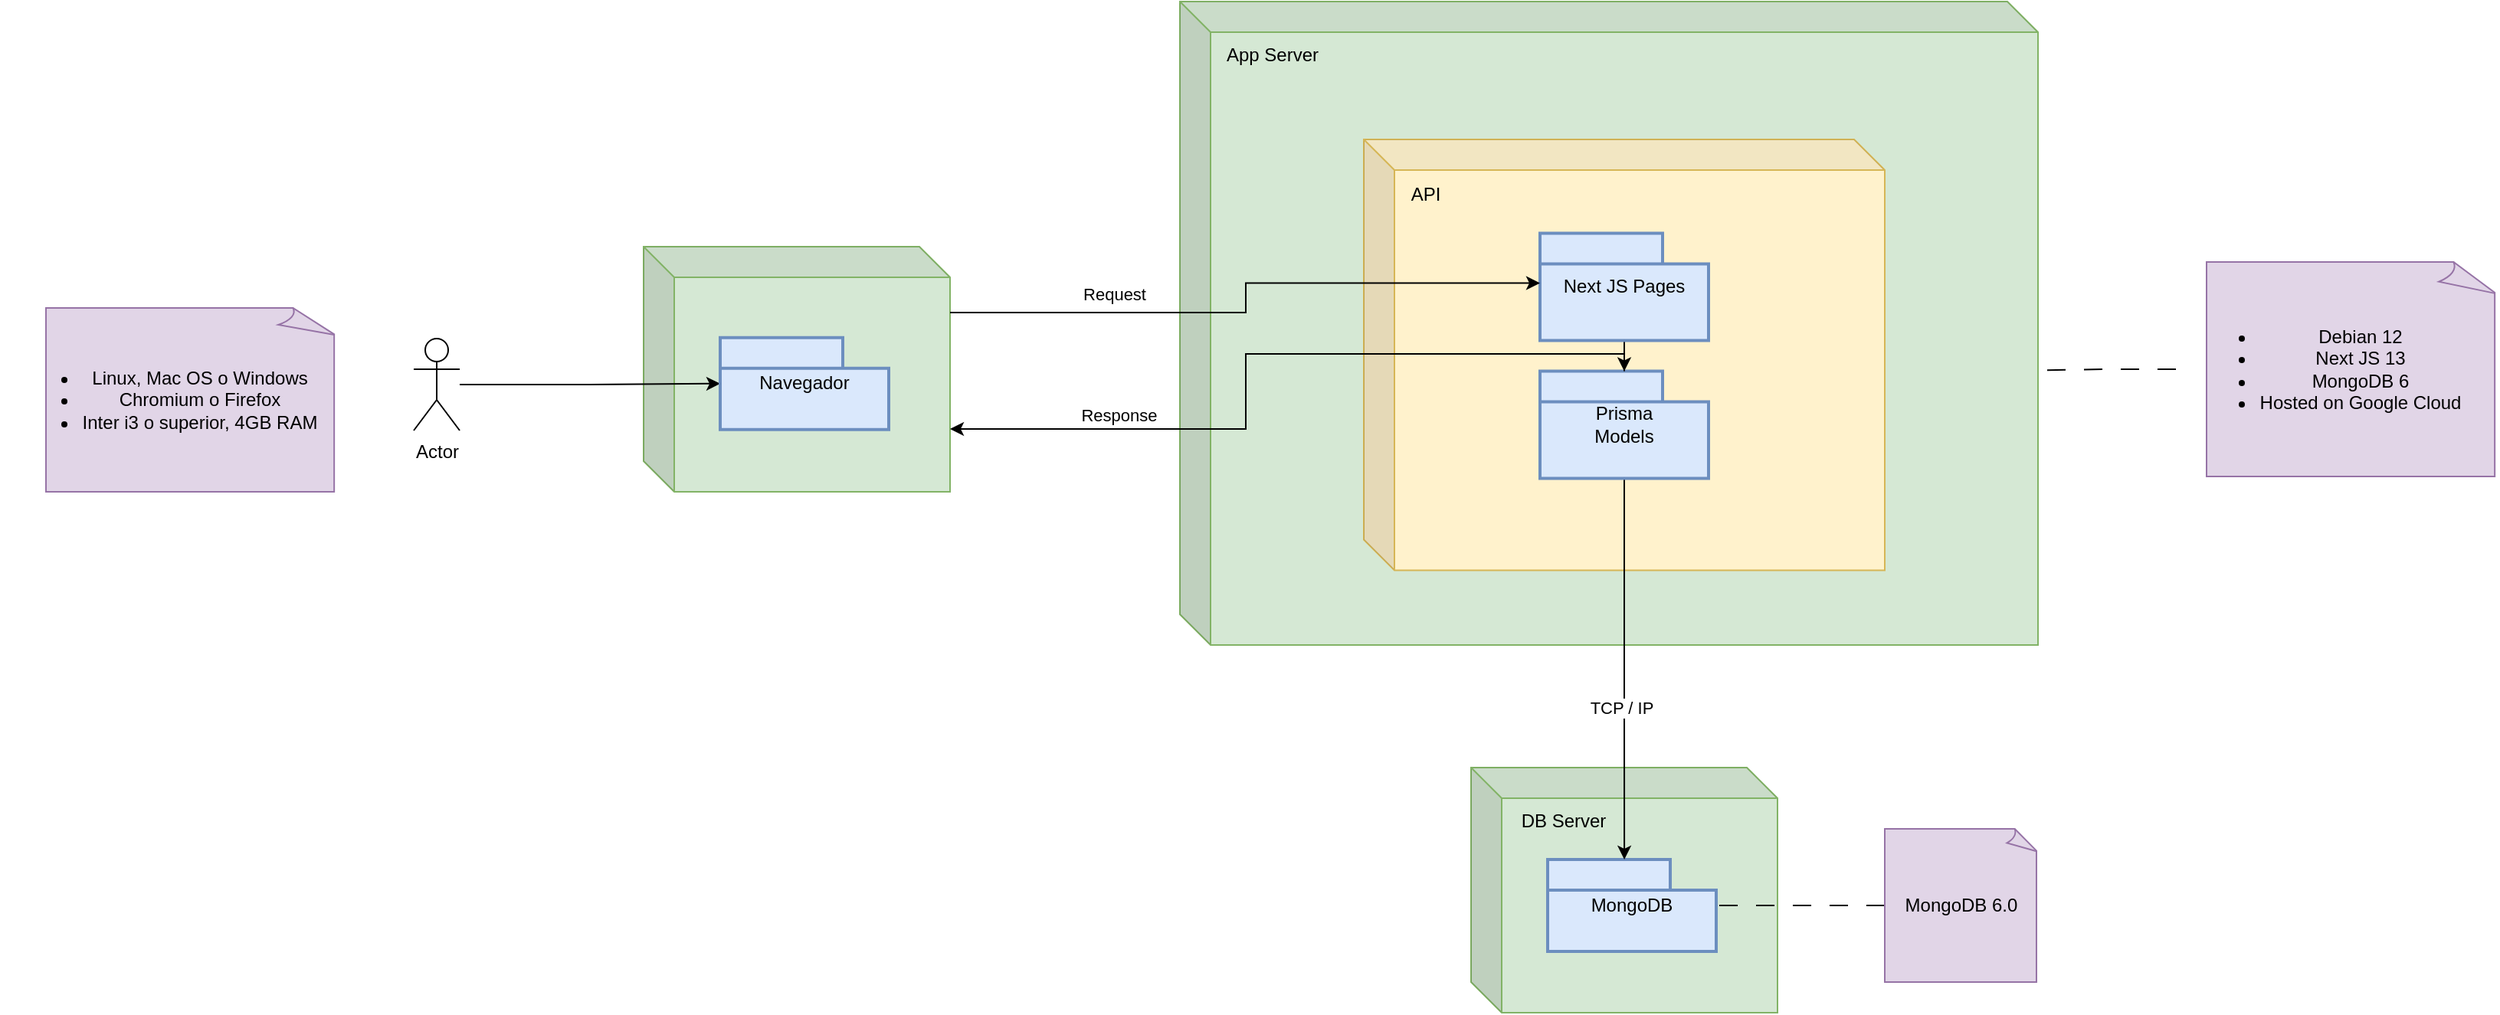 <mxfile version="21.6.6" type="device">
  <diagram name="Page-1" id="6-i_96HNfmgbJkJZLi2R">
    <mxGraphModel dx="2899" dy="1117" grid="1" gridSize="10" guides="1" tooltips="1" connect="1" arrows="1" fold="1" page="1" pageScale="1" pageWidth="850" pageHeight="1100" math="0" shadow="0">
      <root>
        <mxCell id="0" />
        <mxCell id="1" parent="0" />
        <mxCell id="lVfdy5WW1XMUdgcxzk2L-1" value="" style="shape=cube;whiteSpace=wrap;html=1;boundedLbl=1;backgroundOutline=1;darkOpacity=0.05;darkOpacity2=0.1;fillColor=#d5e8d4;strokeColor=#82b366;" vertex="1" parent="1">
          <mxGeometry x="-90" y="160" width="200" height="160" as="geometry" />
        </mxCell>
        <mxCell id="lVfdy5WW1XMUdgcxzk2L-7" style="edgeStyle=orthogonalEdgeStyle;rounded=0;orthogonalLoop=1;jettySize=auto;html=1;entryX=0;entryY=0;entryDx=0;entryDy=30;entryPerimeter=0;" edge="1" parent="1" source="lVfdy5WW1XMUdgcxzk2L-4" target="lVfdy5WW1XMUdgcxzk2L-43">
          <mxGeometry relative="1" as="geometry" />
        </mxCell>
        <mxCell id="lVfdy5WW1XMUdgcxzk2L-4" value="Actor" style="shape=umlActor;verticalLabelPosition=bottom;verticalAlign=top;html=1;outlineConnect=0;" vertex="1" parent="1">
          <mxGeometry x="-240" y="220" width="30" height="60" as="geometry" />
        </mxCell>
        <mxCell id="lVfdy5WW1XMUdgcxzk2L-9" value="" style="shape=cube;whiteSpace=wrap;html=1;boundedLbl=1;backgroundOutline=1;darkOpacity=0.05;darkOpacity2=0.1;fillColor=#d5e8d4;strokeColor=#82b366;movable=1;resizable=1;rotatable=1;deletable=1;editable=1;locked=0;connectable=1;" vertex="1" parent="1">
          <mxGeometry x="260" width="560" height="420" as="geometry" />
        </mxCell>
        <mxCell id="lVfdy5WW1XMUdgcxzk2L-12" value="" style="shape=cube;whiteSpace=wrap;html=1;boundedLbl=1;backgroundOutline=1;darkOpacity=0.05;darkOpacity2=0.1;fillColor=#fff2cc;strokeColor=#d6b656;" vertex="1" parent="1">
          <mxGeometry x="380" y="90" width="340" height="281.25" as="geometry" />
        </mxCell>
        <mxCell id="lVfdy5WW1XMUdgcxzk2L-13" value="API" style="text;html=1;align=center;verticalAlign=middle;resizable=0;points=[];autosize=1;strokeColor=none;fillColor=none;" vertex="1" parent="1">
          <mxGeometry x="400" y="111.25" width="40" height="30" as="geometry" />
        </mxCell>
        <mxCell id="lVfdy5WW1XMUdgcxzk2L-14" value="App Server" style="text;html=1;align=center;verticalAlign=middle;resizable=0;points=[];autosize=1;strokeColor=none;fillColor=none;" vertex="1" parent="1">
          <mxGeometry x="280" y="20" width="80" height="30" as="geometry" />
        </mxCell>
        <mxCell id="lVfdy5WW1XMUdgcxzk2L-19" value="" style="shape=cube;whiteSpace=wrap;html=1;boundedLbl=1;backgroundOutline=1;darkOpacity=0.05;darkOpacity2=0.1;fillColor=#d5e8d4;strokeColor=#82b366;" vertex="1" parent="1">
          <mxGeometry x="450" y="500" width="200" height="160" as="geometry" />
        </mxCell>
        <mxCell id="lVfdy5WW1XMUdgcxzk2L-22" value="MongoDB" style="shape=folder;tabWidth=80;tabHeight=20;tabPosition=left;strokeWidth=2;html=1;whiteSpace=wrap;align=center;fillColor=#dae8fc;strokeColor=#6c8ebf;" vertex="1" parent="1">
          <mxGeometry x="500" y="560" width="110" height="60" as="geometry" />
        </mxCell>
        <mxCell id="lVfdy5WW1XMUdgcxzk2L-23" value="DB Server" style="text;html=1;align=center;verticalAlign=middle;resizable=0;points=[];autosize=1;strokeColor=none;fillColor=none;" vertex="1" parent="1">
          <mxGeometry x="470" y="520" width="80" height="30" as="geometry" />
        </mxCell>
        <mxCell id="lVfdy5WW1XMUdgcxzk2L-29" style="edgeStyle=orthogonalEdgeStyle;rounded=0;orthogonalLoop=1;jettySize=auto;html=1;entryX=0.455;entryY=0;entryDx=0;entryDy=0;entryPerimeter=0;" edge="1" parent="1" source="lVfdy5WW1XMUdgcxzk2L-24" target="lVfdy5WW1XMUdgcxzk2L-22">
          <mxGeometry relative="1" as="geometry" />
        </mxCell>
        <mxCell id="lVfdy5WW1XMUdgcxzk2L-30" value="TCP / IP" style="edgeLabel;html=1;align=center;verticalAlign=middle;resizable=0;points=[];" vertex="1" connectable="0" parent="lVfdy5WW1XMUdgcxzk2L-29">
          <mxGeometry x="0.207" y="-2" relative="1" as="geometry">
            <mxPoint as="offset" />
          </mxGeometry>
        </mxCell>
        <mxCell id="lVfdy5WW1XMUdgcxzk2L-24" value="Prisma&lt;br&gt;Models" style="shape=folder;tabWidth=80;tabHeight=20;tabPosition=left;strokeWidth=2;html=1;whiteSpace=wrap;align=center;fillColor=#dae8fc;strokeColor=#6c8ebf;" vertex="1" parent="1">
          <mxGeometry x="495" y="241.25" width="110" height="70" as="geometry" />
        </mxCell>
        <mxCell id="lVfdy5WW1XMUdgcxzk2L-35" style="edgeStyle=orthogonalEdgeStyle;rounded=0;orthogonalLoop=1;jettySize=auto;html=1;" edge="1" parent="1" source="lVfdy5WW1XMUdgcxzk2L-25" target="lVfdy5WW1XMUdgcxzk2L-24">
          <mxGeometry relative="1" as="geometry" />
        </mxCell>
        <mxCell id="lVfdy5WW1XMUdgcxzk2L-39" style="edgeStyle=orthogonalEdgeStyle;rounded=0;orthogonalLoop=1;jettySize=auto;html=1;" edge="1" parent="1" source="lVfdy5WW1XMUdgcxzk2L-25" target="lVfdy5WW1XMUdgcxzk2L-1">
          <mxGeometry relative="1" as="geometry">
            <Array as="points">
              <mxPoint x="303" y="230" />
              <mxPoint x="303" y="279" />
            </Array>
          </mxGeometry>
        </mxCell>
        <mxCell id="lVfdy5WW1XMUdgcxzk2L-42" value="Response" style="edgeLabel;html=1;align=center;verticalAlign=middle;resizable=0;points=[];" vertex="1" connectable="0" parent="lVfdy5WW1XMUdgcxzk2L-39">
          <mxGeometry x="0.712" y="1" relative="1" as="geometry">
            <mxPoint x="38" y="-10" as="offset" />
          </mxGeometry>
        </mxCell>
        <mxCell id="lVfdy5WW1XMUdgcxzk2L-25" value="Next JS Pages" style="shape=folder;tabWidth=80;tabHeight=20;tabPosition=left;strokeWidth=2;html=1;whiteSpace=wrap;align=center;fillColor=#dae8fc;strokeColor=#6c8ebf;" vertex="1" parent="1">
          <mxGeometry x="495" y="151.25" width="110" height="70" as="geometry" />
        </mxCell>
        <mxCell id="lVfdy5WW1XMUdgcxzk2L-27" style="edgeStyle=orthogonalEdgeStyle;rounded=0;orthogonalLoop=1;jettySize=auto;html=1;dashed=1;dashPattern=12 12;endArrow=none;endFill=0;" edge="1" parent="1" source="lVfdy5WW1XMUdgcxzk2L-26" target="lVfdy5WW1XMUdgcxzk2L-22">
          <mxGeometry relative="1" as="geometry" />
        </mxCell>
        <mxCell id="lVfdy5WW1XMUdgcxzk2L-26" value="MongoDB 6.0" style="whiteSpace=wrap;html=1;shape=mxgraph.basic.document;fillColor=#e1d5e7;strokeColor=#9673a6;" vertex="1" parent="1">
          <mxGeometry x="720" y="540" width="100" height="100" as="geometry" />
        </mxCell>
        <mxCell id="lVfdy5WW1XMUdgcxzk2L-28" value="" style="whiteSpace=wrap;html=1;shape=mxgraph.basic.document;fillColor=#e1d5e7;strokeColor=#9673a6;" vertex="1" parent="1">
          <mxGeometry x="930" y="170" width="190" height="140" as="geometry" />
        </mxCell>
        <mxCell id="lVfdy5WW1XMUdgcxzk2L-32" style="edgeStyle=orthogonalEdgeStyle;rounded=0;orthogonalLoop=1;jettySize=auto;html=1;entryX=1.001;entryY=0.573;entryDx=0;entryDy=0;entryPerimeter=0;dashed=1;dashPattern=12 12;endArrow=none;endFill=0;" edge="1" parent="1" source="lVfdy5WW1XMUdgcxzk2L-31" target="lVfdy5WW1XMUdgcxzk2L-9">
          <mxGeometry relative="1" as="geometry" />
        </mxCell>
        <mxCell id="lVfdy5WW1XMUdgcxzk2L-31" value="&lt;ul&gt;&lt;li&gt;Debian 12&lt;/li&gt;&lt;li&gt;Next JS 13&lt;/li&gt;&lt;li&gt;MongoDB 6&lt;/li&gt;&lt;li&gt;Hosted on Google Cloud&lt;br&gt;&lt;/li&gt;&lt;/ul&gt;" style="text;html=1;align=center;verticalAlign=middle;resizable=0;points=[];autosize=1;strokeColor=none;fillColor=none;" vertex="1" parent="1">
          <mxGeometry x="910" y="190" width="200" height="100" as="geometry" />
        </mxCell>
        <mxCell id="lVfdy5WW1XMUdgcxzk2L-40" style="edgeStyle=orthogonalEdgeStyle;rounded=0;orthogonalLoop=1;jettySize=auto;html=1;entryX=0;entryY=0;entryDx=0;entryDy=32.5;entryPerimeter=0;" edge="1" parent="1" source="lVfdy5WW1XMUdgcxzk2L-1" target="lVfdy5WW1XMUdgcxzk2L-25">
          <mxGeometry relative="1" as="geometry">
            <Array as="points">
              <mxPoint x="303" y="203" />
            </Array>
          </mxGeometry>
        </mxCell>
        <mxCell id="lVfdy5WW1XMUdgcxzk2L-41" value="Request" style="edgeLabel;html=1;align=center;verticalAlign=middle;resizable=0;points=[];" vertex="1" connectable="0" parent="lVfdy5WW1XMUdgcxzk2L-40">
          <mxGeometry x="-0.307" y="2" relative="1" as="geometry">
            <mxPoint x="-33" y="-10" as="offset" />
          </mxGeometry>
        </mxCell>
        <mxCell id="lVfdy5WW1XMUdgcxzk2L-43" value="Navegador" style="shape=folder;tabWidth=80;tabHeight=20;tabPosition=left;strokeWidth=2;html=1;whiteSpace=wrap;align=center;fillColor=#dae8fc;strokeColor=#6c8ebf;" vertex="1" parent="1">
          <mxGeometry x="-40" y="219.38" width="110" height="60" as="geometry" />
        </mxCell>
        <mxCell id="lVfdy5WW1XMUdgcxzk2L-44" value="" style="whiteSpace=wrap;html=1;shape=mxgraph.basic.document;fillColor=#e1d5e7;strokeColor=#9673a6;" vertex="1" parent="1">
          <mxGeometry x="-480" y="200" width="190" height="120" as="geometry" />
        </mxCell>
        <mxCell id="lVfdy5WW1XMUdgcxzk2L-45" value="&lt;ul&gt;&lt;li&gt;Linux, Mac OS o Windows&lt;/li&gt;&lt;li&gt;Chromium o Firefox&lt;/li&gt;&lt;li&gt;Inter i3 o superior, 4GB RAM&lt;br&gt;&lt;/li&gt;&lt;/ul&gt;" style="text;html=1;align=center;verticalAlign=middle;resizable=0;points=[];autosize=1;strokeColor=none;fillColor=none;" vertex="1" parent="1">
          <mxGeometry x="-510" y="220" width="220" height="80" as="geometry" />
        </mxCell>
      </root>
    </mxGraphModel>
  </diagram>
</mxfile>
